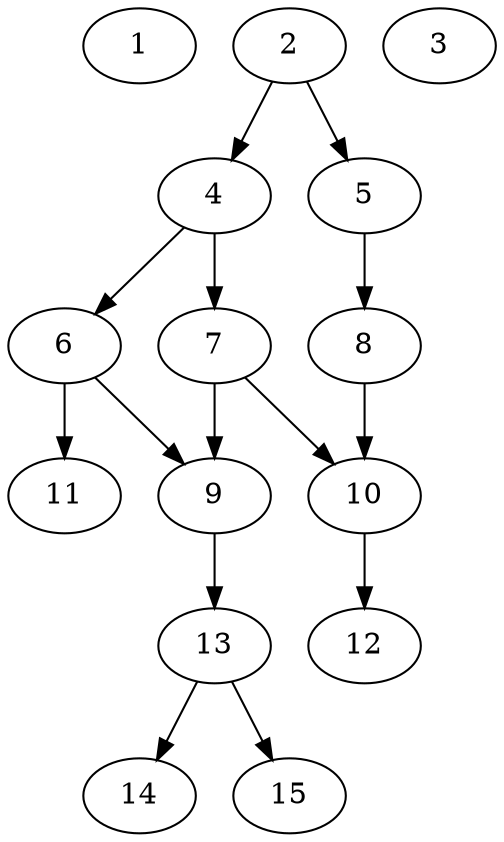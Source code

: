 // DAG automatically generated by daggen at Thu Oct  3 13:59:26 2019
// ./daggen --dot -n 15 --ccr 0.5 --fat 0.5 --regular 0.9 --density 0.6 --mindata 5242880 --maxdata 52428800 
digraph G {
  1 [size="77971456", alpha="0.05", expect_size="38985728"] 
  2 [size="27334656", alpha="0.05", expect_size="13667328"] 
  2 -> 4 [size ="13667328"]
  2 -> 5 [size ="13667328"]
  3 [size="66928640", alpha="0.13", expect_size="33464320"] 
  4 [size="62228480", alpha="0.08", expect_size="31114240"] 
  4 -> 6 [size ="31114240"]
  4 -> 7 [size ="31114240"]
  5 [size="25337856", alpha="0.15", expect_size="12668928"] 
  5 -> 8 [size ="12668928"]
  6 [size="58411008", alpha="0.01", expect_size="29205504"] 
  6 -> 9 [size ="29205504"]
  6 -> 11 [size ="29205504"]
  7 [size="75268096", alpha="0.13", expect_size="37634048"] 
  7 -> 9 [size ="37634048"]
  7 -> 10 [size ="37634048"]
  8 [size="93650944", alpha="0.19", expect_size="46825472"] 
  8 -> 10 [size ="46825472"]
  9 [size="37773312", alpha="0.07", expect_size="18886656"] 
  9 -> 13 [size ="18886656"]
  10 [size="30769152", alpha="0.14", expect_size="15384576"] 
  10 -> 12 [size ="15384576"]
  11 [size="38696960", alpha="0.00", expect_size="19348480"] 
  12 [size="61833216", alpha="0.08", expect_size="30916608"] 
  13 [size="84539392", alpha="0.14", expect_size="42269696"] 
  13 -> 14 [size ="42269696"]
  13 -> 15 [size ="42269696"]
  14 [size="49264640", alpha="0.09", expect_size="24632320"] 
  15 [size="85587968", alpha="0.10", expect_size="42793984"] 
}
